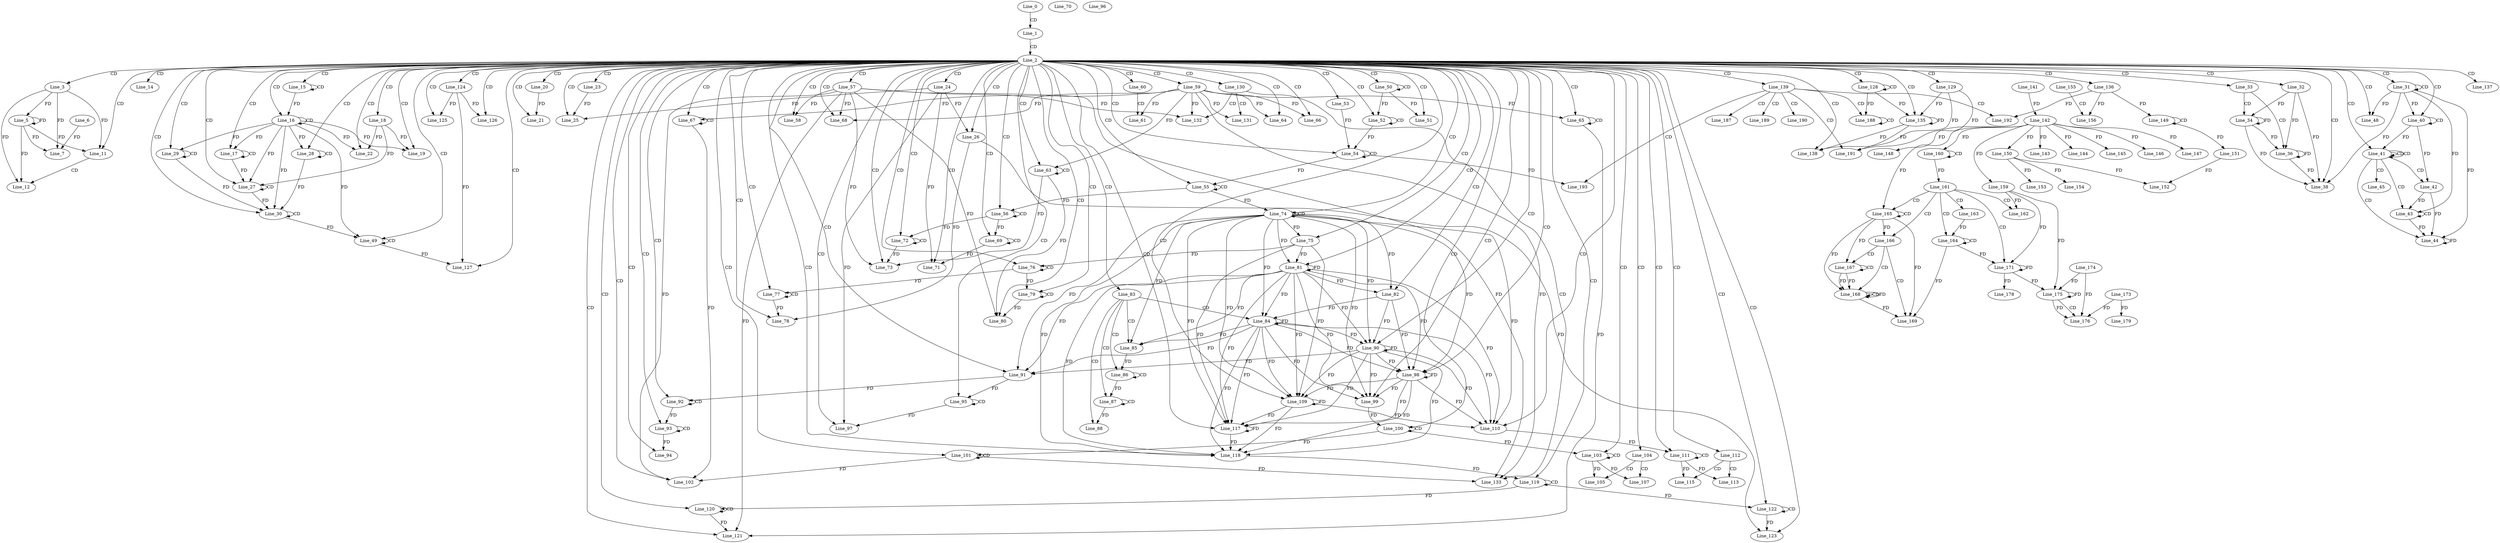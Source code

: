 digraph G {
  Line_0;
  Line_1;
  Line_2;
  Line_3;
  Line_5;
  Line_5;
  Line_7;
  Line_6;
  Line_11;
  Line_12;
  Line_12;
  Line_14;
  Line_15;
  Line_15;
  Line_16;
  Line_16;
  Line_16;
  Line_17;
  Line_17;
  Line_18;
  Line_19;
  Line_19;
  Line_20;
  Line_21;
  Line_22;
  Line_22;
  Line_23;
  Line_24;
  Line_25;
  Line_26;
  Line_26;
  Line_27;
  Line_27;
  Line_28;
  Line_28;
  Line_29;
  Line_29;
  Line_30;
  Line_30;
  Line_30;
  Line_31;
  Line_31;
  Line_32;
  Line_33;
  Line_34;
  Line_36;
  Line_38;
  Line_40;
  Line_40;
  Line_41;
  Line_41;
  Line_42;
  Line_42;
  Line_43;
  Line_43;
  Line_44;
  Line_44;
  Line_45;
  Line_48;
  Line_48;
  Line_49;
  Line_49;
  Line_50;
  Line_50;
  Line_51;
  Line_52;
  Line_52;
  Line_53;
  Line_54;
  Line_54;
  Line_55;
  Line_55;
  Line_56;
  Line_56;
  Line_57;
  Line_58;
  Line_59;
  Line_60;
  Line_61;
  Line_63;
  Line_63;
  Line_64;
  Line_65;
  Line_65;
  Line_66;
  Line_67;
  Line_67;
  Line_68;
  Line_68;
  Line_68;
  Line_69;
  Line_69;
  Line_70;
  Line_71;
  Line_71;
  Line_72;
  Line_72;
  Line_73;
  Line_73;
  Line_74;
  Line_74;
  Line_75;
  Line_75;
  Line_76;
  Line_76;
  Line_77;
  Line_77;
  Line_78;
  Line_79;
  Line_79;
  Line_80;
  Line_80;
  Line_81;
  Line_81;
  Line_82;
  Line_82;
  Line_83;
  Line_84;
  Line_84;
  Line_85;
  Line_85;
  Line_86;
  Line_86;
  Line_87;
  Line_87;
  Line_88;
  Line_90;
  Line_90;
  Line_91;
  Line_91;
  Line_92;
  Line_92;
  Line_93;
  Line_93;
  Line_94;
  Line_95;
  Line_95;
  Line_96;
  Line_97;
  Line_97;
  Line_98;
  Line_98;
  Line_99;
  Line_99;
  Line_100;
  Line_100;
  Line_101;
  Line_101;
  Line_102;
  Line_102;
  Line_103;
  Line_103;
  Line_104;
  Line_105;
  Line_107;
  Line_109;
  Line_109;
  Line_110;
  Line_110;
  Line_111;
  Line_111;
  Line_112;
  Line_113;
  Line_115;
  Line_117;
  Line_117;
  Line_118;
  Line_118;
  Line_119;
  Line_119;
  Line_120;
  Line_120;
  Line_121;
  Line_121;
  Line_122;
  Line_122;
  Line_123;
  Line_124;
  Line_125;
  Line_126;
  Line_127;
  Line_128;
  Line_128;
  Line_129;
  Line_130;
  Line_131;
  Line_132;
  Line_132;
  Line_132;
  Line_133;
  Line_133;
  Line_133;
  Line_135;
  Line_135;
  Line_136;
  Line_137;
  Line_138;
  Line_139;
  Line_141;
  Line_142;
  Line_142;
  Line_143;
  Line_144;
  Line_145;
  Line_146;
  Line_147;
  Line_148;
  Line_149;
  Line_149;
  Line_149;
  Line_150;
  Line_151;
  Line_150;
  Line_152;
  Line_151;
  Line_153;
  Line_154;
  Line_155;
  Line_156;
  Line_156;
  Line_159;
  Line_160;
  Line_160;
  Line_161;
  Line_162;
  Line_159;
  Line_163;
  Line_164;
  Line_164;
  Line_165;
  Line_165;
  Line_166;
  Line_167;
  Line_167;
  Line_168;
  Line_168;
  Line_168;
  Line_169;
  Line_171;
  Line_171;
  Line_175;
  Line_174;
  Line_175;
  Line_175;
  Line_176;
  Line_173;
  Line_178;
  Line_179;
  Line_187;
  Line_187;
  Line_188;
  Line_188;
  Line_189;
  Line_190;
  Line_191;
  Line_192;
  Line_193;
  Line_193;
  Line_0 -> Line_1 [ label="CD" ];
  Line_1 -> Line_2 [ label="CD" ];
  Line_2 -> Line_3 [ label="CD" ];
  Line_3 -> Line_5 [ label="FD" ];
  Line_5 -> Line_5 [ label="FD" ];
  Line_3 -> Line_7 [ label="FD" ];
  Line_5 -> Line_7 [ label="FD" ];
  Line_6 -> Line_7 [ label="FD" ];
  Line_2 -> Line_11 [ label="CD" ];
  Line_3 -> Line_11 [ label="FD" ];
  Line_5 -> Line_11 [ label="FD" ];
  Line_11 -> Line_12 [ label="CD" ];
  Line_3 -> Line_12 [ label="FD" ];
  Line_5 -> Line_12 [ label="FD" ];
  Line_2 -> Line_14 [ label="CD" ];
  Line_2 -> Line_15 [ label="CD" ];
  Line_15 -> Line_15 [ label="CD" ];
  Line_2 -> Line_16 [ label="CD" ];
  Line_16 -> Line_16 [ label="CD" ];
  Line_15 -> Line_16 [ label="FD" ];
  Line_2 -> Line_17 [ label="CD" ];
  Line_17 -> Line_17 [ label="CD" ];
  Line_16 -> Line_17 [ label="FD" ];
  Line_2 -> Line_18 [ label="CD" ];
  Line_2 -> Line_19 [ label="CD" ];
  Line_18 -> Line_19 [ label="FD" ];
  Line_16 -> Line_19 [ label="FD" ];
  Line_2 -> Line_20 [ label="CD" ];
  Line_2 -> Line_21 [ label="CD" ];
  Line_20 -> Line_21 [ label="FD" ];
  Line_2 -> Line_22 [ label="CD" ];
  Line_18 -> Line_22 [ label="FD" ];
  Line_16 -> Line_22 [ label="FD" ];
  Line_2 -> Line_23 [ label="CD" ];
  Line_2 -> Line_24 [ label="CD" ];
  Line_2 -> Line_25 [ label="CD" ];
  Line_23 -> Line_25 [ label="FD" ];
  Line_24 -> Line_25 [ label="FD" ];
  Line_2 -> Line_26 [ label="CD" ];
  Line_24 -> Line_26 [ label="FD" ];
  Line_2 -> Line_27 [ label="CD" ];
  Line_27 -> Line_27 [ label="CD" ];
  Line_16 -> Line_27 [ label="FD" ];
  Line_17 -> Line_27 [ label="FD" ];
  Line_18 -> Line_27 [ label="FD" ];
  Line_2 -> Line_28 [ label="CD" ];
  Line_28 -> Line_28 [ label="CD" ];
  Line_16 -> Line_28 [ label="FD" ];
  Line_2 -> Line_29 [ label="CD" ];
  Line_29 -> Line_29 [ label="CD" ];
  Line_16 -> Line_29 [ label="FD" ];
  Line_2 -> Line_30 [ label="CD" ];
  Line_30 -> Line_30 [ label="CD" ];
  Line_16 -> Line_30 [ label="FD" ];
  Line_28 -> Line_30 [ label="FD" ];
  Line_29 -> Line_30 [ label="FD" ];
  Line_27 -> Line_30 [ label="FD" ];
  Line_2 -> Line_31 [ label="CD" ];
  Line_31 -> Line_31 [ label="CD" ];
  Line_2 -> Line_32 [ label="CD" ];
  Line_2 -> Line_33 [ label="CD" ];
  Line_33 -> Line_34 [ label="CD" ];
  Line_32 -> Line_34 [ label="FD" ];
  Line_34 -> Line_34 [ label="FD" ];
  Line_33 -> Line_36 [ label="CD" ];
  Line_32 -> Line_36 [ label="FD" ];
  Line_34 -> Line_36 [ label="FD" ];
  Line_36 -> Line_36 [ label="FD" ];
  Line_2 -> Line_38 [ label="CD" ];
  Line_31 -> Line_38 [ label="FD" ];
  Line_32 -> Line_38 [ label="FD" ];
  Line_34 -> Line_38 [ label="FD" ];
  Line_36 -> Line_38 [ label="FD" ];
  Line_2 -> Line_40 [ label="CD" ];
  Line_40 -> Line_40 [ label="CD" ];
  Line_31 -> Line_40 [ label="FD" ];
  Line_2 -> Line_41 [ label="CD" ];
  Line_41 -> Line_41 [ label="CD" ];
  Line_41 -> Line_41 [ label="CD" ];
  Line_40 -> Line_41 [ label="FD" ];
  Line_41 -> Line_42 [ label="CD" ];
  Line_40 -> Line_42 [ label="FD" ];
  Line_41 -> Line_43 [ label="CD" ];
  Line_43 -> Line_43 [ label="CD" ];
  Line_31 -> Line_43 [ label="FD" ];
  Line_42 -> Line_43 [ label="FD" ];
  Line_41 -> Line_44 [ label="CD" ];
  Line_43 -> Line_44 [ label="FD" ];
  Line_44 -> Line_44 [ label="FD" ];
  Line_31 -> Line_44 [ label="FD" ];
  Line_42 -> Line_44 [ label="FD" ];
  Line_41 -> Line_45 [ label="CD" ];
  Line_2 -> Line_48 [ label="CD" ];
  Line_31 -> Line_48 [ label="FD" ];
  Line_2 -> Line_49 [ label="CD" ];
  Line_49 -> Line_49 [ label="CD" ];
  Line_16 -> Line_49 [ label="FD" ];
  Line_30 -> Line_49 [ label="FD" ];
  Line_2 -> Line_50 [ label="CD" ];
  Line_50 -> Line_50 [ label="CD" ];
  Line_2 -> Line_51 [ label="CD" ];
  Line_50 -> Line_51 [ label="FD" ];
  Line_2 -> Line_52 [ label="CD" ];
  Line_52 -> Line_52 [ label="CD" ];
  Line_50 -> Line_52 [ label="FD" ];
  Line_2 -> Line_53 [ label="CD" ];
  Line_2 -> Line_54 [ label="CD" ];
  Line_54 -> Line_54 [ label="CD" ];
  Line_52 -> Line_54 [ label="FD" ];
  Line_53 -> Line_54 [ label="FD" ];
  Line_2 -> Line_55 [ label="CD" ];
  Line_55 -> Line_55 [ label="CD" ];
  Line_54 -> Line_55 [ label="FD" ];
  Line_2 -> Line_56 [ label="CD" ];
  Line_56 -> Line_56 [ label="CD" ];
  Line_55 -> Line_56 [ label="FD" ];
  Line_2 -> Line_57 [ label="CD" ];
  Line_2 -> Line_58 [ label="CD" ];
  Line_57 -> Line_58 [ label="FD" ];
  Line_2 -> Line_59 [ label="CD" ];
  Line_2 -> Line_60 [ label="CD" ];
  Line_60 -> Line_61 [ label="CD" ];
  Line_59 -> Line_61 [ label="FD" ];
  Line_2 -> Line_63 [ label="CD" ];
  Line_63 -> Line_63 [ label="CD" ];
  Line_59 -> Line_63 [ label="FD" ];
  Line_2 -> Line_64 [ label="CD" ];
  Line_59 -> Line_64 [ label="FD" ];
  Line_2 -> Line_65 [ label="CD" ];
  Line_65 -> Line_65 [ label="CD" ];
  Line_59 -> Line_65 [ label="FD" ];
  Line_2 -> Line_66 [ label="CD" ];
  Line_59 -> Line_66 [ label="FD" ];
  Line_2 -> Line_67 [ label="CD" ];
  Line_67 -> Line_67 [ label="CD" ];
  Line_59 -> Line_67 [ label="FD" ];
  Line_2 -> Line_68 [ label="CD" ];
  Line_57 -> Line_68 [ label="FD" ];
  Line_59 -> Line_68 [ label="FD" ];
  Line_2 -> Line_69 [ label="CD" ];
  Line_69 -> Line_69 [ label="CD" ];
  Line_56 -> Line_69 [ label="FD" ];
  Line_2 -> Line_71 [ label="CD" ];
  Line_69 -> Line_71 [ label="FD" ];
  Line_24 -> Line_71 [ label="FD" ];
  Line_2 -> Line_72 [ label="CD" ];
  Line_72 -> Line_72 [ label="CD" ];
  Line_56 -> Line_72 [ label="FD" ];
  Line_2 -> Line_73 [ label="CD" ];
  Line_72 -> Line_73 [ label="FD" ];
  Line_57 -> Line_73 [ label="FD" ];
  Line_63 -> Line_73 [ label="FD" ];
  Line_2 -> Line_74 [ label="CD" ];
  Line_74 -> Line_74 [ label="CD" ];
  Line_55 -> Line_74 [ label="FD" ];
  Line_2 -> Line_75 [ label="CD" ];
  Line_74 -> Line_75 [ label="FD" ];
  Line_2 -> Line_76 [ label="CD" ];
  Line_76 -> Line_76 [ label="CD" ];
  Line_75 -> Line_76 [ label="FD" ];
  Line_2 -> Line_77 [ label="CD" ];
  Line_77 -> Line_77 [ label="CD" ];
  Line_76 -> Line_77 [ label="FD" ];
  Line_2 -> Line_78 [ label="CD" ];
  Line_77 -> Line_78 [ label="FD" ];
  Line_26 -> Line_78 [ label="FD" ];
  Line_2 -> Line_79 [ label="CD" ];
  Line_79 -> Line_79 [ label="CD" ];
  Line_76 -> Line_79 [ label="FD" ];
  Line_2 -> Line_80 [ label="CD" ];
  Line_79 -> Line_80 [ label="FD" ];
  Line_57 -> Line_80 [ label="FD" ];
  Line_63 -> Line_80 [ label="FD" ];
  Line_2 -> Line_81 [ label="CD" ];
  Line_74 -> Line_81 [ label="FD" ];
  Line_81 -> Line_81 [ label="FD" ];
  Line_75 -> Line_81 [ label="FD" ];
  Line_2 -> Line_82 [ label="CD" ];
  Line_74 -> Line_82 [ label="FD" ];
  Line_81 -> Line_82 [ label="FD" ];
  Line_2 -> Line_83 [ label="CD" ];
  Line_83 -> Line_84 [ label="CD" ];
  Line_74 -> Line_84 [ label="FD" ];
  Line_81 -> Line_84 [ label="FD" ];
  Line_84 -> Line_84 [ label="FD" ];
  Line_82 -> Line_84 [ label="FD" ];
  Line_83 -> Line_85 [ label="CD" ];
  Line_74 -> Line_85 [ label="FD" ];
  Line_81 -> Line_85 [ label="FD" ];
  Line_84 -> Line_85 [ label="FD" ];
  Line_83 -> Line_86 [ label="CD" ];
  Line_86 -> Line_86 [ label="CD" ];
  Line_85 -> Line_86 [ label="FD" ];
  Line_83 -> Line_87 [ label="CD" ];
  Line_87 -> Line_87 [ label="CD" ];
  Line_86 -> Line_87 [ label="FD" ];
  Line_83 -> Line_88 [ label="CD" ];
  Line_87 -> Line_88 [ label="FD" ];
  Line_2 -> Line_90 [ label="CD" ];
  Line_74 -> Line_90 [ label="FD" ];
  Line_81 -> Line_90 [ label="FD" ];
  Line_84 -> Line_90 [ label="FD" ];
  Line_90 -> Line_90 [ label="FD" ];
  Line_82 -> Line_90 [ label="FD" ];
  Line_2 -> Line_91 [ label="CD" ];
  Line_74 -> Line_91 [ label="FD" ];
  Line_81 -> Line_91 [ label="FD" ];
  Line_84 -> Line_91 [ label="FD" ];
  Line_90 -> Line_91 [ label="FD" ];
  Line_2 -> Line_92 [ label="CD" ];
  Line_92 -> Line_92 [ label="CD" ];
  Line_91 -> Line_92 [ label="FD" ];
  Line_2 -> Line_93 [ label="CD" ];
  Line_93 -> Line_93 [ label="CD" ];
  Line_92 -> Line_93 [ label="FD" ];
  Line_2 -> Line_94 [ label="CD" ];
  Line_93 -> Line_94 [ label="FD" ];
  Line_2 -> Line_95 [ label="CD" ];
  Line_95 -> Line_95 [ label="CD" ];
  Line_91 -> Line_95 [ label="FD" ];
  Line_2 -> Line_97 [ label="CD" ];
  Line_95 -> Line_97 [ label="FD" ];
  Line_24 -> Line_97 [ label="FD" ];
  Line_2 -> Line_98 [ label="CD" ];
  Line_74 -> Line_98 [ label="FD" ];
  Line_81 -> Line_98 [ label="FD" ];
  Line_84 -> Line_98 [ label="FD" ];
  Line_90 -> Line_98 [ label="FD" ];
  Line_98 -> Line_98 [ label="FD" ];
  Line_82 -> Line_98 [ label="FD" ];
  Line_2 -> Line_99 [ label="CD" ];
  Line_74 -> Line_99 [ label="FD" ];
  Line_81 -> Line_99 [ label="FD" ];
  Line_84 -> Line_99 [ label="FD" ];
  Line_90 -> Line_99 [ label="FD" ];
  Line_98 -> Line_99 [ label="FD" ];
  Line_2 -> Line_100 [ label="CD" ];
  Line_100 -> Line_100 [ label="CD" ];
  Line_99 -> Line_100 [ label="FD" ];
  Line_2 -> Line_101 [ label="CD" ];
  Line_101 -> Line_101 [ label="CD" ];
  Line_100 -> Line_101 [ label="FD" ];
  Line_2 -> Line_102 [ label="CD" ];
  Line_101 -> Line_102 [ label="FD" ];
  Line_57 -> Line_102 [ label="FD" ];
  Line_67 -> Line_102 [ label="FD" ];
  Line_2 -> Line_103 [ label="CD" ];
  Line_103 -> Line_103 [ label="CD" ];
  Line_100 -> Line_103 [ label="FD" ];
  Line_2 -> Line_104 [ label="CD" ];
  Line_104 -> Line_105 [ label="CD" ];
  Line_103 -> Line_105 [ label="FD" ];
  Line_104 -> Line_107 [ label="CD" ];
  Line_103 -> Line_107 [ label="FD" ];
  Line_2 -> Line_109 [ label="CD" ];
  Line_74 -> Line_109 [ label="FD" ];
  Line_81 -> Line_109 [ label="FD" ];
  Line_84 -> Line_109 [ label="FD" ];
  Line_90 -> Line_109 [ label="FD" ];
  Line_98 -> Line_109 [ label="FD" ];
  Line_109 -> Line_109 [ label="FD" ];
  Line_75 -> Line_109 [ label="FD" ];
  Line_2 -> Line_110 [ label="CD" ];
  Line_74 -> Line_110 [ label="FD" ];
  Line_81 -> Line_110 [ label="FD" ];
  Line_84 -> Line_110 [ label="FD" ];
  Line_90 -> Line_110 [ label="FD" ];
  Line_98 -> Line_110 [ label="FD" ];
  Line_109 -> Line_110 [ label="FD" ];
  Line_2 -> Line_111 [ label="CD" ];
  Line_111 -> Line_111 [ label="CD" ];
  Line_110 -> Line_111 [ label="FD" ];
  Line_2 -> Line_112 [ label="CD" ];
  Line_112 -> Line_113 [ label="CD" ];
  Line_111 -> Line_113 [ label="FD" ];
  Line_112 -> Line_115 [ label="CD" ];
  Line_111 -> Line_115 [ label="FD" ];
  Line_2 -> Line_117 [ label="CD" ];
  Line_74 -> Line_117 [ label="FD" ];
  Line_81 -> Line_117 [ label="FD" ];
  Line_84 -> Line_117 [ label="FD" ];
  Line_90 -> Line_117 [ label="FD" ];
  Line_98 -> Line_117 [ label="FD" ];
  Line_109 -> Line_117 [ label="FD" ];
  Line_117 -> Line_117 [ label="FD" ];
  Line_75 -> Line_117 [ label="FD" ];
  Line_2 -> Line_118 [ label="CD" ];
  Line_74 -> Line_118 [ label="FD" ];
  Line_81 -> Line_118 [ label="FD" ];
  Line_84 -> Line_118 [ label="FD" ];
  Line_90 -> Line_118 [ label="FD" ];
  Line_98 -> Line_118 [ label="FD" ];
  Line_109 -> Line_118 [ label="FD" ];
  Line_117 -> Line_118 [ label="FD" ];
  Line_2 -> Line_119 [ label="CD" ];
  Line_119 -> Line_119 [ label="CD" ];
  Line_118 -> Line_119 [ label="FD" ];
  Line_2 -> Line_120 [ label="CD" ];
  Line_120 -> Line_120 [ label="CD" ];
  Line_119 -> Line_120 [ label="FD" ];
  Line_2 -> Line_121 [ label="CD" ];
  Line_120 -> Line_121 [ label="FD" ];
  Line_57 -> Line_121 [ label="FD" ];
  Line_65 -> Line_121 [ label="FD" ];
  Line_2 -> Line_122 [ label="CD" ];
  Line_122 -> Line_122 [ label="CD" ];
  Line_119 -> Line_122 [ label="FD" ];
  Line_2 -> Line_123 [ label="CD" ];
  Line_122 -> Line_123 [ label="FD" ];
  Line_26 -> Line_123 [ label="FD" ];
  Line_2 -> Line_124 [ label="CD" ];
  Line_2 -> Line_125 [ label="CD" ];
  Line_124 -> Line_125 [ label="FD" ];
  Line_2 -> Line_126 [ label="CD" ];
  Line_124 -> Line_126 [ label="FD" ];
  Line_2 -> Line_127 [ label="CD" ];
  Line_49 -> Line_127 [ label="FD" ];
  Line_124 -> Line_127 [ label="FD" ];
  Line_2 -> Line_128 [ label="CD" ];
  Line_128 -> Line_128 [ label="CD" ];
  Line_2 -> Line_129 [ label="CD" ];
  Line_2 -> Line_130 [ label="CD" ];
  Line_130 -> Line_131 [ label="CD" ];
  Line_59 -> Line_131 [ label="FD" ];
  Line_130 -> Line_132 [ label="CD" ];
  Line_57 -> Line_132 [ label="FD" ];
  Line_59 -> Line_132 [ label="FD" ];
  Line_130 -> Line_133 [ label="CD" ];
  Line_101 -> Line_133 [ label="FD" ];
  Line_57 -> Line_133 [ label="FD" ];
  Line_59 -> Line_133 [ label="FD" ];
  Line_2 -> Line_135 [ label="CD" ];
  Line_129 -> Line_135 [ label="FD" ];
  Line_135 -> Line_135 [ label="FD" ];
  Line_128 -> Line_135 [ label="FD" ];
  Line_2 -> Line_136 [ label="CD" ];
  Line_2 -> Line_137 [ label="CD" ];
  Line_2 -> Line_138 [ label="CD" ];
  Line_129 -> Line_138 [ label="FD" ];
  Line_135 -> Line_138 [ label="FD" ];
  Line_2 -> Line_139 [ label="CD" ];
  Line_141 -> Line_142 [ label="FD" ];
  Line_142 -> Line_143 [ label="FD" ];
  Line_142 -> Line_144 [ label="FD" ];
  Line_142 -> Line_145 [ label="FD" ];
  Line_142 -> Line_146 [ label="FD" ];
  Line_142 -> Line_147 [ label="FD" ];
  Line_142 -> Line_148 [ label="FD" ];
  Line_149 -> Line_149 [ label="CD" ];
  Line_136 -> Line_149 [ label="FD" ];
  Line_142 -> Line_150 [ label="FD" ];
  Line_149 -> Line_151 [ label="FD" ];
  Line_150 -> Line_152 [ label="FD" ];
  Line_151 -> Line_152 [ label="FD" ];
  Line_150 -> Line_153 [ label="FD" ];
  Line_150 -> Line_154 [ label="FD" ];
  Line_155 -> Line_156 [ label="CD" ];
  Line_136 -> Line_156 [ label="FD" ];
  Line_142 -> Line_159 [ label="FD" ];
  Line_160 -> Line_160 [ label="CD" ];
  Line_142 -> Line_160 [ label="FD" ];
  Line_160 -> Line_161 [ label="FD" ];
  Line_161 -> Line_162 [ label="CD" ];
  Line_159 -> Line_162 [ label="FD" ];
  Line_161 -> Line_163 [ label="CD" ];
  Line_161 -> Line_164 [ label="CD" ];
  Line_164 -> Line_164 [ label="CD" ];
  Line_163 -> Line_164 [ label="FD" ];
  Line_161 -> Line_165 [ label="CD" ];
  Line_165 -> Line_165 [ label="CD" ];
  Line_142 -> Line_165 [ label="FD" ];
  Line_161 -> Line_166 [ label="CD" ];
  Line_165 -> Line_166 [ label="FD" ];
  Line_166 -> Line_167 [ label="CD" ];
  Line_167 -> Line_167 [ label="CD" ];
  Line_165 -> Line_167 [ label="FD" ];
  Line_166 -> Line_168 [ label="CD" ];
  Line_167 -> Line_168 [ label="FD" ];
  Line_168 -> Line_168 [ label="CD" ];
  Line_165 -> Line_168 [ label="FD" ];
  Line_168 -> Line_168 [ label="FD" ];
  Line_167 -> Line_168 [ label="FD" ];
  Line_166 -> Line_169 [ label="CD" ];
  Line_164 -> Line_169 [ label="FD" ];
  Line_165 -> Line_169 [ label="FD" ];
  Line_168 -> Line_169 [ label="FD" ];
  Line_161 -> Line_171 [ label="CD" ];
  Line_159 -> Line_171 [ label="FD" ];
  Line_171 -> Line_171 [ label="FD" ];
  Line_164 -> Line_171 [ label="FD" ];
  Line_175 -> Line_175 [ label="FD" ];
  Line_174 -> Line_175 [ label="FD" ];
  Line_159 -> Line_175 [ label="FD" ];
  Line_171 -> Line_175 [ label="FD" ];
  Line_175 -> Line_176 [ label="CD" ];
  Line_173 -> Line_176 [ label="FD" ];
  Line_175 -> Line_176 [ label="FD" ];
  Line_174 -> Line_176 [ label="FD" ];
  Line_171 -> Line_178 [ label="FD" ];
  Line_173 -> Line_179 [ label="FD" ];
  Line_139 -> Line_187 [ label="CD" ];
  Line_139 -> Line_188 [ label="CD" ];
  Line_188 -> Line_188 [ label="CD" ];
  Line_128 -> Line_188 [ label="FD" ];
  Line_139 -> Line_189 [ label="CD" ];
  Line_139 -> Line_190 [ label="CD" ];
  Line_139 -> Line_191 [ label="CD" ];
  Line_129 -> Line_191 [ label="FD" ];
  Line_135 -> Line_191 [ label="FD" ];
  Line_139 -> Line_192 [ label="CD" ];
  Line_136 -> Line_192 [ label="FD" ];
  Line_139 -> Line_193 [ label="CD" ];
  Line_54 -> Line_193 [ label="FD" ];
}
